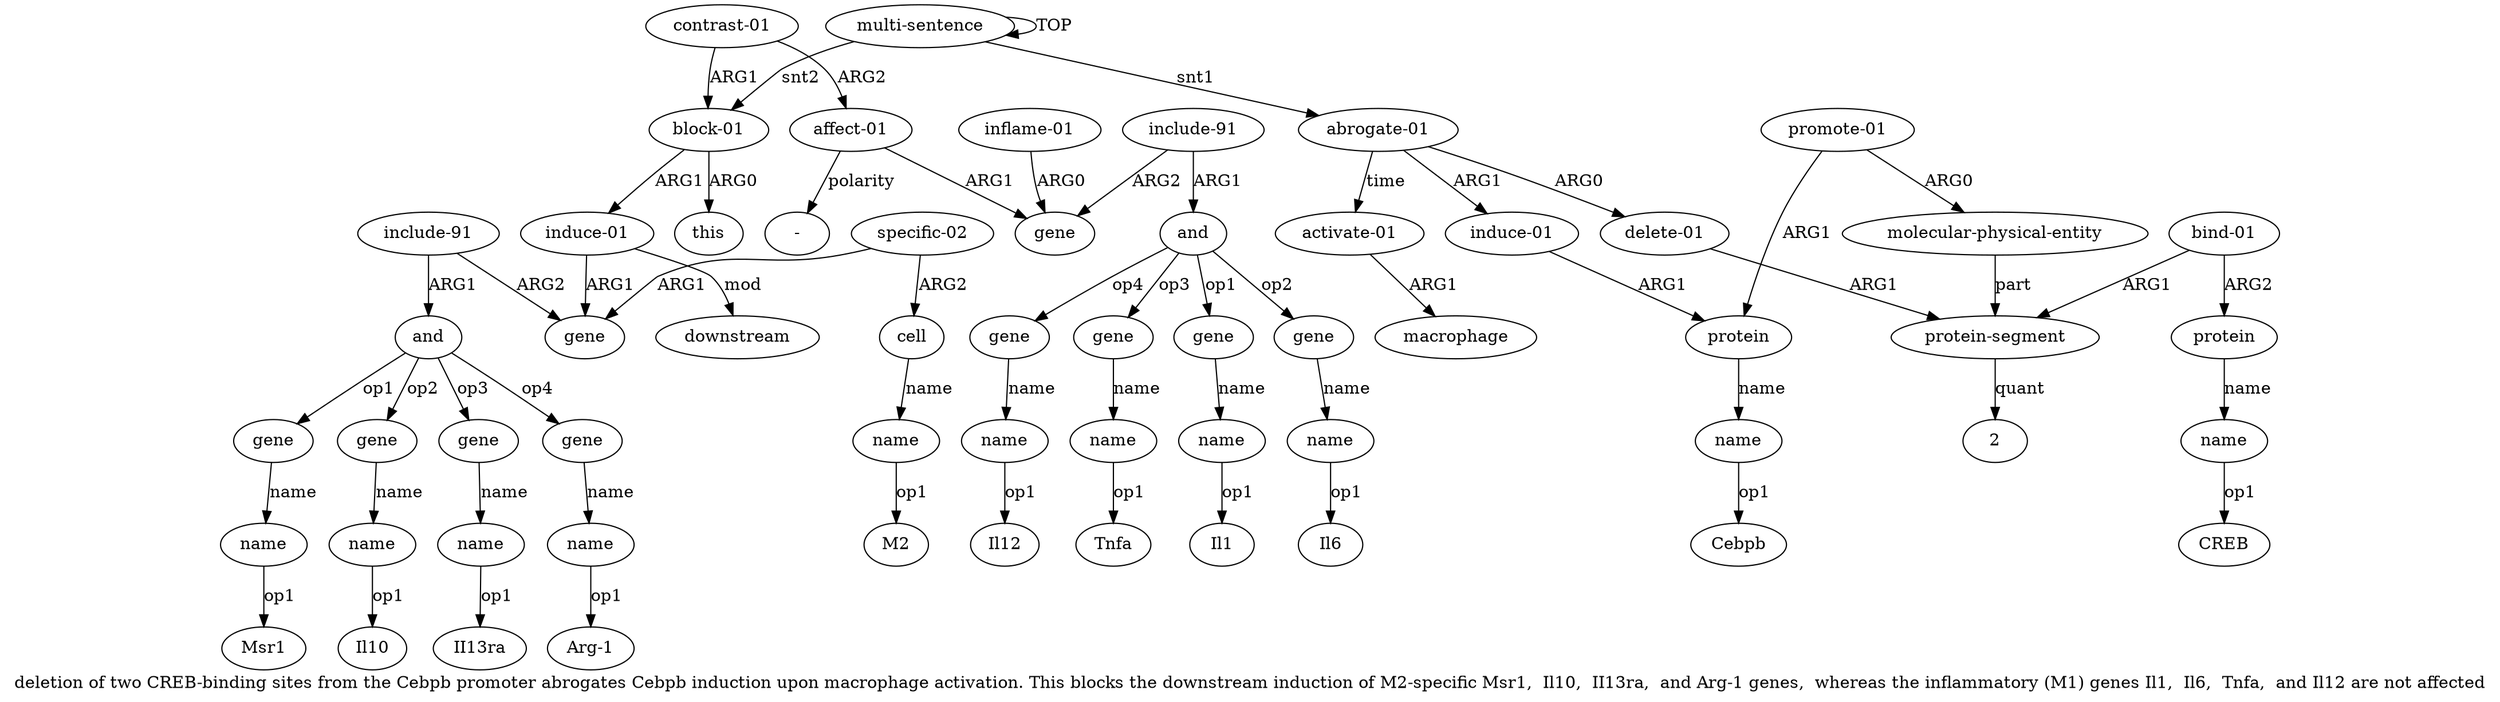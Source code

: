 digraph  {
	graph [label="deletion of two CREB-binding sites from the Cebpb promoter abrogates Cebpb induction upon macrophage activation. This blocks the \
downstream induction of M2-specific Msr1,  Il10,  II13ra,  and Arg-1 genes,  whereas the inflammatory (M1) genes Il1,  Il6,  Tnfa,  \
and Il12 are not affected"];
	node [label="\N"];
	a20	 [color=black,
		gold_ind=20,
		gold_label=gene,
		label=gene,
		test_ind=20,
		test_label=gene];
	a21	 [color=black,
		gold_ind=21,
		gold_label=name,
		label=name,
		test_ind=21,
		test_label=name];
	a20 -> a21 [key=0,
	color=black,
	gold_label=name,
	label=name,
	test_label=name];
"a21 Msr1" [color=black,
	gold_ind=-1,
	gold_label=Msr1,
	label=Msr1,
	test_ind=-1,
	test_label=Msr1];
a21 -> "a21 Msr1" [key=0,
color=black,
gold_label=op1,
label=op1,
test_label=op1];
a22 [color=black,
gold_ind=22,
gold_label=gene,
label=gene,
test_ind=22,
test_label=gene];
a23 [color=black,
gold_ind=23,
gold_label=name,
label=name,
test_ind=23,
test_label=name];
a22 -> a23 [key=0,
color=black,
gold_label=name,
label=name,
test_label=name];
"a23 Il10" [color=black,
gold_ind=-1,
gold_label=Il10,
label=Il10,
test_ind=-1,
test_label=Il10];
a23 -> "a23 Il10" [key=0,
color=black,
gold_label=op1,
label=op1,
test_label=op1];
a24 [color=black,
gold_ind=24,
gold_label=gene,
label=gene,
test_ind=24,
test_label=gene];
a25 [color=black,
gold_ind=25,
gold_label=name,
label=name,
test_ind=25,
test_label=name];
a24 -> a25 [key=0,
color=black,
gold_label=name,
label=name,
test_label=name];
"a25 II13ra" [color=black,
gold_ind=-1,
gold_label=II13ra,
label=II13ra,
test_ind=-1,
test_label=II13ra];
a25 -> "a25 II13ra" [key=0,
color=black,
gold_label=op1,
label=op1,
test_label=op1];
a26 [color=black,
gold_ind=26,
gold_label=gene,
label=gene,
test_ind=26,
test_label=gene];
a27 [color=black,
gold_ind=27,
gold_label=name,
label=name,
test_ind=27,
test_label=name];
a26 -> a27 [key=0,
color=black,
gold_label=name,
label=name,
test_label=name];
"a27 Arg-1" [color=black,
gold_ind=-1,
gold_label="Arg-1",
label="Arg-1",
test_ind=-1,
test_label="Arg-1"];
a27 -> "a27 Arg-1" [key=0,
color=black,
gold_label=op1,
label=op1,
test_label=op1];
a28 [color=black,
gold_ind=28,
gold_label="specific-02",
label="specific-02",
test_ind=28,
test_label="specific-02"];
a29 [color=black,
gold_ind=29,
gold_label=cell,
label=cell,
test_ind=29,
test_label=cell];
a28 -> a29 [key=0,
color=black,
gold_label=ARG2,
label=ARG2,
test_label=ARG2];
a17 [color=black,
gold_ind=17,
gold_label=gene,
label=gene,
test_ind=17,
test_label=gene];
a28 -> a17 [key=0,
color=black,
gold_label=ARG1,
label=ARG1,
test_label=ARG1];
a30 [color=black,
gold_ind=30,
gold_label=name,
label=name,
test_ind=30,
test_label=name];
a29 -> a30 [key=0,
color=black,
gold_label=name,
label=name,
test_label=name];
a31 [color=black,
gold_ind=31,
gold_label=downstream,
label=downstream,
test_ind=31,
test_label=downstream];
"a30 M2" [color=black,
gold_ind=-1,
gold_label=M2,
label=M2,
test_ind=-1,
test_label=M2];
a30 -> "a30 M2" [key=0,
color=black,
gold_label=op1,
label=op1,
test_label=op1];
"a44 Il12" [color=black,
gold_ind=-1,
gold_label=Il12,
label=Il12,
test_ind=-1,
test_label=Il12];
a37 [color=black,
gold_ind=37,
gold_label=gene,
label=gene,
test_ind=37,
test_label=gene];
a38 [color=black,
gold_ind=38,
gold_label=name,
label=name,
test_ind=38,
test_label=name];
a37 -> a38 [key=0,
color=black,
gold_label=name,
label=name,
test_label=name];
"a38 Il1" [color=black,
gold_ind=-1,
gold_label=Il1,
label=Il1,
test_ind=-1,
test_label=Il1];
a36 [color=black,
gold_ind=36,
gold_label=and,
label=and,
test_ind=36,
test_label=and];
a36 -> a37 [key=0,
color=black,
gold_label=op1,
label=op1,
test_label=op1];
a39 [color=black,
gold_ind=39,
gold_label=gene,
label=gene,
test_ind=39,
test_label=gene];
a36 -> a39 [key=0,
color=black,
gold_label=op2,
label=op2,
test_label=op2];
a43 [color=black,
gold_ind=43,
gold_label=gene,
label=gene,
test_ind=43,
test_label=gene];
a36 -> a43 [key=0,
color=black,
gold_label=op4,
label=op4,
test_label=op4];
a41 [color=black,
gold_ind=41,
gold_label=gene,
label=gene,
test_ind=41,
test_label=gene];
a36 -> a41 [key=0,
color=black,
gold_label=op3,
label=op3,
test_label=op3];
a33 [color=black,
gold_ind=33,
gold_label="affect-01",
label="affect-01",
test_ind=33,
test_label="affect-01"];
a34 [color=black,
gold_ind=34,
gold_label=gene,
label=gene,
test_ind=34,
test_label=gene];
a33 -> a34 [key=0,
color=black,
gold_label=ARG1,
label=ARG1,
test_label=ARG1];
"a33 -" [color=black,
gold_ind=-1,
gold_label="-",
label="-",
test_ind=-1,
test_label="-"];
a33 -> "a33 -" [key=0,
color=black,
gold_label=polarity,
label=polarity,
test_label=polarity];
a35 [color=black,
gold_ind=35,
gold_label="include-91",
label="include-91",
test_ind=35,
test_label="include-91"];
a35 -> a36 [key=0,
color=black,
gold_label=ARG1,
label=ARG1,
test_label=ARG1];
a35 -> a34 [key=0,
color=black,
gold_label=ARG2,
label=ARG2,
test_label=ARG2];
"a3 2" [color=black,
gold_ind=-1,
gold_label=2,
label=2,
test_ind=-1,
test_label=2];
"a10 Cebpb" [color=black,
gold_ind=-1,
gold_label=Cebpb,
label=Cebpb,
test_ind=-1,
test_label=Cebpb];
"a42 Tnfa" [color=black,
gold_ind=-1,
gold_label=Tnfa,
label=Tnfa,
test_ind=-1,
test_label=Tnfa];
a32 [color=black,
gold_ind=32,
gold_label="contrast-01",
label="contrast-01",
test_ind=32,
test_label="contrast-01"];
a32 -> a33 [key=0,
color=black,
gold_label=ARG2,
label=ARG2,
test_label=ARG2];
a14 [color=black,
gold_ind=14,
gold_label="block-01",
label="block-01",
test_ind=14,
test_label="block-01"];
a32 -> a14 [key=0,
color=black,
gold_label=ARG1,
label=ARG1,
test_label=ARG1];
a15 [color=black,
gold_ind=15,
gold_label=this,
label=this,
test_ind=15,
test_label=this];
a14 -> a15 [key=0,
color=black,
gold_label=ARG0,
label=ARG0,
test_label=ARG0];
a16 [color=black,
gold_ind=16,
gold_label="induce-01",
label="induce-01",
test_ind=16,
test_label="induce-01"];
a14 -> a16 [key=0,
color=black,
gold_label=ARG1,
label=ARG1,
test_label=ARG1];
a16 -> a31 [key=0,
color=black,
gold_label=mod,
label=mod,
test_label=mod];
a16 -> a17 [key=0,
color=black,
gold_label=ARG1,
label=ARG1,
test_label=ARG1];
a11 [color=black,
gold_ind=11,
gold_label="induce-01",
label="induce-01",
test_ind=11,
test_label="induce-01"];
a9 [color=black,
gold_ind=9,
gold_label=protein,
label=protein,
test_ind=9,
test_label=protein];
a11 -> a9 [key=0,
color=black,
gold_label=ARG1,
label=ARG1,
test_label=ARG1];
a10 [color=black,
gold_ind=10,
gold_label=name,
label=name,
test_ind=10,
test_label=name];
a10 -> "a10 Cebpb" [key=0,
color=black,
gold_label=op1,
label=op1,
test_label=op1];
a13 [color=black,
gold_ind=13,
gold_label=macrophage,
label=macrophage,
test_ind=13,
test_label=macrophage];
a12 [color=black,
gold_ind=12,
gold_label="activate-01",
label="activate-01",
test_ind=12,
test_label="activate-01"];
a12 -> a13 [key=0,
color=black,
gold_label=ARG1,
label=ARG1,
test_label=ARG1];
a40 [color=black,
gold_ind=40,
gold_label=name,
label=name,
test_ind=40,
test_label=name];
a39 -> a40 [key=0,
color=black,
gold_label=name,
label=name,
test_label=name];
a38 -> "a38 Il1" [key=0,
color=black,
gold_label=op1,
label=op1,
test_label=op1];
a19 [color=black,
gold_ind=19,
gold_label=and,
label=and,
test_ind=19,
test_label=and];
a19 -> a20 [key=0,
color=black,
gold_label=op1,
label=op1,
test_label=op1];
a19 -> a22 [key=0,
color=black,
gold_label=op2,
label=op2,
test_label=op2];
a19 -> a24 [key=0,
color=black,
gold_label=op3,
label=op3,
test_label=op3];
a19 -> a26 [key=0,
color=black,
gold_label=op4,
label=op4,
test_label=op4];
a18 [color=black,
gold_ind=18,
gold_label="include-91",
label="include-91",
test_ind=18,
test_label="include-91"];
a18 -> a17 [key=0,
color=black,
gold_label=ARG2,
label=ARG2,
test_label=ARG2];
a18 -> a19 [key=0,
color=black,
gold_label=ARG1,
label=ARG1,
test_label=ARG1];
a1 [color=black,
gold_ind=1,
gold_label="abrogate-01",
label="abrogate-01",
test_ind=1,
test_label="abrogate-01"];
a1 -> a11 [key=0,
color=black,
gold_label=ARG1,
label=ARG1,
test_label=ARG1];
a1 -> a12 [key=0,
color=black,
gold_label=time,
label=time,
test_label=time];
a2 [color=black,
gold_ind=2,
gold_label="delete-01",
label="delete-01",
test_ind=2,
test_label="delete-01"];
a1 -> a2 [key=0,
color=black,
gold_label=ARG0,
label=ARG0,
test_label=ARG0];
a0 [color=black,
gold_ind=0,
gold_label="multi-sentence",
label="multi-sentence",
test_ind=0,
test_label="multi-sentence"];
a0 -> a14 [key=0,
color=black,
gold_label=snt2,
label=snt2,
test_label=snt2];
a0 -> a1 [key=0,
color=black,
gold_label=snt1,
label=snt1,
test_label=snt1];
a0 -> a0 [key=0,
color=black,
gold_label=TOP,
label=TOP,
test_label=TOP];
a3 [color=black,
gold_ind=3,
gold_label="protein-segment",
label="protein-segment",
test_ind=3,
test_label="protein-segment"];
a3 -> "a3 2" [key=0,
color=black,
gold_label=quant,
label=quant,
test_label=quant];
a2 -> a3 [key=0,
color=black,
gold_label=ARG1,
label=ARG1,
test_label=ARG1];
a5 [color=black,
gold_ind=5,
gold_label=protein,
label=protein,
test_ind=5,
test_label=protein];
a6 [color=black,
gold_ind=6,
gold_label=name,
label=name,
test_ind=6,
test_label=name];
a5 -> a6 [key=0,
color=black,
gold_label=name,
label=name,
test_label=name];
a4 [color=black,
gold_ind=4,
gold_label="bind-01",
label="bind-01",
test_ind=4,
test_label="bind-01"];
a4 -> a3 [key=0,
color=black,
gold_label=ARG1,
label=ARG1,
test_label=ARG1];
a4 -> a5 [key=0,
color=black,
gold_label=ARG2,
label=ARG2,
test_label=ARG2];
a7 [color=black,
gold_ind=7,
gold_label="molecular-physical-entity",
label="molecular-physical-entity",
test_ind=7,
test_label="molecular-physical-entity"];
a7 -> a3 [key=0,
color=black,
gold_label=part,
label=part,
test_label=part];
"a6 CREB" [color=black,
gold_ind=-1,
gold_label=CREB,
label=CREB,
test_ind=-1,
test_label=CREB];
a6 -> "a6 CREB" [key=0,
color=black,
gold_label=op1,
label=op1,
test_label=op1];
a9 -> a10 [key=0,
color=black,
gold_label=name,
label=name,
test_label=name];
a8 [color=black,
gold_ind=8,
gold_label="promote-01",
label="promote-01",
test_ind=8,
test_label="promote-01"];
a8 -> a7 [key=0,
color=black,
gold_label=ARG0,
label=ARG0,
test_label=ARG0];
a8 -> a9 [key=0,
color=black,
gold_label=ARG1,
label=ARG1,
test_label=ARG1];
"a40 Il6" [color=black,
gold_ind=-1,
gold_label=Il6,
label=Il6,
test_ind=-1,
test_label=Il6];
a44 [color=black,
gold_ind=44,
gold_label=name,
label=name,
test_ind=44,
test_label=name];
a44 -> "a44 Il12" [key=0,
color=black,
gold_label=op1,
label=op1,
test_label=op1];
a45 [color=black,
gold_ind=45,
gold_label="inflame-01",
label="inflame-01",
test_ind=45,
test_label="inflame-01"];
a45 -> a34 [key=0,
color=black,
gold_label=ARG0,
label=ARG0,
test_label=ARG0];
a42 [color=black,
gold_ind=42,
gold_label=name,
label=name,
test_ind=42,
test_label=name];
a42 -> "a42 Tnfa" [key=0,
color=black,
gold_label=op1,
label=op1,
test_label=op1];
a43 -> a44 [key=0,
color=black,
gold_label=name,
label=name,
test_label=name];
a40 -> "a40 Il6" [key=0,
color=black,
gold_label=op1,
label=op1,
test_label=op1];
a41 -> a42 [key=0,
color=black,
gold_label=name,
label=name,
test_label=name];
}
